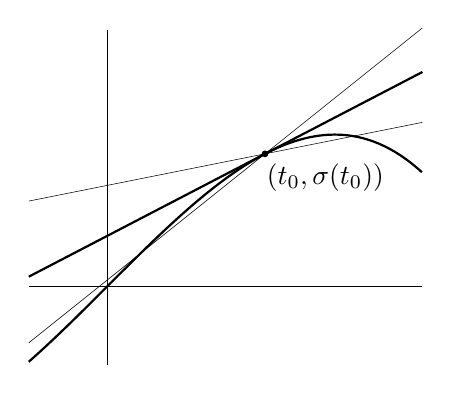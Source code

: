 \begin{tikzpicture}[scale=5]
  \draw[very thin] (-.2,0)--(0.8,0);
  \draw[very thin] (0,-.2)--(0,.65);
  \draw[thick] plot[samples=100, domain=-0.2:.8](\x, {\x-(\x)^3});
  \draw[thick] plot[domain=-0.6:.4]({(\x)+0.4},{(0.52*\x)+0.336});
  \draw[very thin] plot[domain=-0.6:.4]({(\x)+0.4},{(0.2*\x)+0.336});
  \draw[very thin] plot[domain=-0.6:.4]({(\x)+0.4},{(0.8*\x)+0.336});
  \draw[mark=*, mark size=.2pt] plot coordinates {(0.4,0.336)};
  \node[below right] at (0.38,0.336) {$(t_0,\sigma(t_0))$};
\end{tikzpicture}
